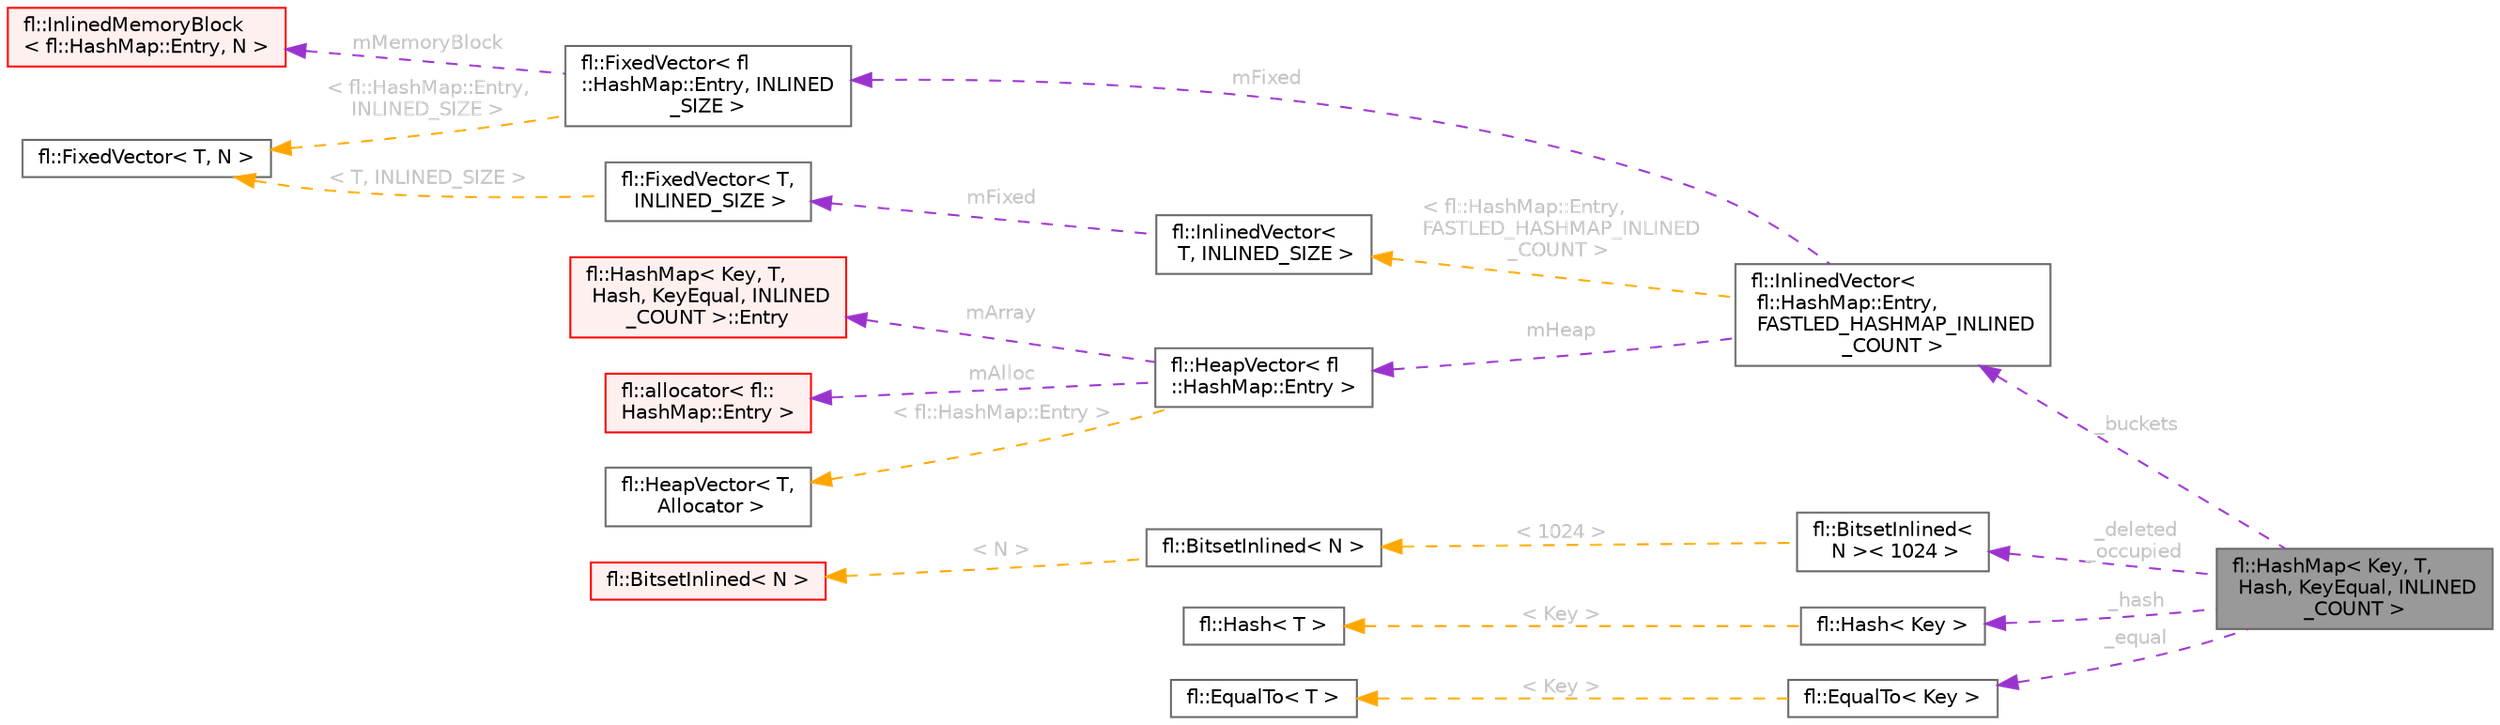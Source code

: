 digraph "fl::HashMap&lt; Key, T, Hash, KeyEqual, INLINED_COUNT &gt;"
{
 // INTERACTIVE_SVG=YES
 // LATEX_PDF_SIZE
  bgcolor="transparent";
  edge [fontname=Helvetica,fontsize=10,labelfontname=Helvetica,labelfontsize=10];
  node [fontname=Helvetica,fontsize=10,shape=box,height=0.2,width=0.4];
  rankdir="LR";
  Node1 [id="Node000001",label="fl::HashMap\< Key, T,\l Hash, KeyEqual, INLINED\l_COUNT \>",height=0.2,width=0.4,color="gray40", fillcolor="grey60", style="filled", fontcolor="black",tooltip=" "];
  Node2 -> Node1 [id="edge1_Node000001_Node000002",dir="back",color="darkorchid3",style="dashed",tooltip=" ",label=" _buckets",fontcolor="grey" ];
  Node2 [id="Node000002",label="fl::InlinedVector\<\l fl::HashMap::Entry,\l FASTLED_HASHMAP_INLINED\l_COUNT \>",height=0.2,width=0.4,color="gray40", fillcolor="white", style="filled",URL="$da/d18/classfl_1_1_inlined_vector.html",tooltip=" "];
  Node3 -> Node2 [id="edge2_Node000002_Node000003",dir="back",color="darkorchid3",style="dashed",tooltip=" ",label=" mFixed",fontcolor="grey" ];
  Node3 [id="Node000003",label="fl::FixedVector\< fl\l::HashMap::Entry, INLINED\l_SIZE \>",height=0.2,width=0.4,color="gray40", fillcolor="white", style="filled",URL="$d3/d73/classfl_1_1_fixed_vector.html",tooltip=" "];
  Node4 -> Node3 [id="edge3_Node000003_Node000004",dir="back",color="darkorchid3",style="dashed",tooltip=" ",label=" mMemoryBlock",fontcolor="grey" ];
  Node4 [id="Node000004",label="fl::InlinedMemoryBlock\l\< fl::HashMap::Entry, N \>",height=0.2,width=0.4,color="red", fillcolor="#FFF0F0", style="filled",URL="$da/dc5/structfl_1_1_inlined_memory_block.html",tooltip=" "];
  Node6 -> Node3 [id="edge4_Node000003_Node000006",dir="back",color="orange",style="dashed",tooltip=" ",label=" \< fl::HashMap::Entry,\l INLINED_SIZE \>",fontcolor="grey" ];
  Node6 [id="Node000006",label="fl::FixedVector\< T, N \>",height=0.2,width=0.4,color="gray40", fillcolor="white", style="filled",URL="$d3/d73/classfl_1_1_fixed_vector.html",tooltip=" "];
  Node7 -> Node2 [id="edge5_Node000002_Node000007",dir="back",color="darkorchid3",style="dashed",tooltip=" ",label=" mHeap",fontcolor="grey" ];
  Node7 [id="Node000007",label="fl::HeapVector\< fl\l::HashMap::Entry \>",height=0.2,width=0.4,color="gray40", fillcolor="white", style="filled",URL="$db/ddd/classfl_1_1_heap_vector.html",tooltip=" "];
  Node8 -> Node7 [id="edge6_Node000007_Node000008",dir="back",color="darkorchid3",style="dashed",tooltip=" ",label=" mArray",fontcolor="grey" ];
  Node8 [id="Node000008",label="fl::HashMap\< Key, T,\l Hash, KeyEqual, INLINED\l_COUNT \>::Entry",height=0.2,width=0.4,color="red", fillcolor="#FFF0F0", style="filled",URL="$de/d22/structfl_1_1_hash_map_1_1_entry.html",tooltip=" "];
  Node11 -> Node7 [id="edge7_Node000007_Node000011",dir="back",color="darkorchid3",style="dashed",tooltip=" ",label=" mAlloc",fontcolor="grey" ];
  Node11 [id="Node000011",label="fl::allocator\< fl::\lHashMap::Entry \>",height=0.2,width=0.4,color="red", fillcolor="#FFF0F0", style="filled",URL="$d8/dcd/classfl_1_1allocator.html",tooltip=" "];
  Node13 -> Node7 [id="edge8_Node000007_Node000013",dir="back",color="orange",style="dashed",tooltip=" ",label=" \< fl::HashMap::Entry \>",fontcolor="grey" ];
  Node13 [id="Node000013",label="fl::HeapVector\< T,\l Allocator \>",height=0.2,width=0.4,color="gray40", fillcolor="white", style="filled",URL="$db/ddd/classfl_1_1_heap_vector.html",tooltip=" "];
  Node14 -> Node2 [id="edge9_Node000002_Node000014",dir="back",color="orange",style="dashed",tooltip=" ",label=" \< fl::HashMap::Entry,\l FASTLED_HASHMAP_INLINED\l_COUNT \>",fontcolor="grey" ];
  Node14 [id="Node000014",label="fl::InlinedVector\<\l T, INLINED_SIZE \>",height=0.2,width=0.4,color="gray40", fillcolor="white", style="filled",URL="$da/d18/classfl_1_1_inlined_vector.html",tooltip=" "];
  Node15 -> Node14 [id="edge10_Node000014_Node000015",dir="back",color="darkorchid3",style="dashed",tooltip=" ",label=" mFixed",fontcolor="grey" ];
  Node15 [id="Node000015",label="fl::FixedVector\< T,\l INLINED_SIZE \>",height=0.2,width=0.4,color="gray40", fillcolor="white", style="filled",URL="$d3/d73/classfl_1_1_fixed_vector.html",tooltip=" "];
  Node6 -> Node15 [id="edge11_Node000015_Node000006",dir="back",color="orange",style="dashed",tooltip=" ",label=" \< T, INLINED_SIZE \>",fontcolor="grey" ];
  Node16 -> Node1 [id="edge12_Node000001_Node000016",dir="back",color="darkorchid3",style="dashed",tooltip=" ",label=" _deleted\n_occupied",fontcolor="grey" ];
  Node16 [id="Node000016",label="fl::BitsetInlined\<\l N \>\< 1024 \>",height=0.2,width=0.4,color="gray40", fillcolor="white", style="filled",URL="$d6/d6a/classfl_1_1_bitset_inlined.html",tooltip=" "];
  Node17 -> Node16 [id="edge13_Node000016_Node000017",dir="back",color="orange",style="dashed",tooltip=" ",label=" \< 1024 \>",fontcolor="grey" ];
  Node17 [id="Node000017",label="fl::BitsetInlined\< N \>",height=0.2,width=0.4,color="gray40", fillcolor="white", style="filled",URL="$d6/d6a/classfl_1_1_bitset_inlined.html",tooltip=" "];
  Node18 -> Node17 [id="edge14_Node000017_Node000018",dir="back",color="orange",style="dashed",tooltip=" ",label=" \< N \>",fontcolor="grey" ];
  Node18 [id="Node000018",label="fl::BitsetInlined\< N \>",height=0.2,width=0.4,color="red", fillcolor="#FFF0F0", style="filled",URL="$d6/d6a/classfl_1_1_bitset_inlined.html",tooltip="A Bitset implementation with inline storage that can grow if needed."];
  Node21 -> Node1 [id="edge15_Node000001_Node000021",dir="back",color="darkorchid3",style="dashed",tooltip=" ",label=" _hash",fontcolor="grey" ];
  Node21 [id="Node000021",label="fl::Hash\< Key \>",height=0.2,width=0.4,color="gray40", fillcolor="white", style="filled",URL="$d6/dfd/structfl_1_1_hash.html",tooltip=" "];
  Node22 -> Node21 [id="edge16_Node000021_Node000022",dir="back",color="orange",style="dashed",tooltip=" ",label=" \< Key \>",fontcolor="grey" ];
  Node22 [id="Node000022",label="fl::Hash\< T \>",height=0.2,width=0.4,color="gray40", fillcolor="white", style="filled",URL="$d6/dfd/structfl_1_1_hash.html",tooltip=" "];
  Node23 -> Node1 [id="edge17_Node000001_Node000023",dir="back",color="darkorchid3",style="dashed",tooltip=" ",label=" _equal",fontcolor="grey" ];
  Node23 [id="Node000023",label="fl::EqualTo\< Key \>",height=0.2,width=0.4,color="gray40", fillcolor="white", style="filled",URL="$d3/de5/structfl_1_1_equal_to.html",tooltip=" "];
  Node24 -> Node23 [id="edge18_Node000023_Node000024",dir="back",color="orange",style="dashed",tooltip=" ",label=" \< Key \>",fontcolor="grey" ];
  Node24 [id="Node000024",label="fl::EqualTo\< T \>",height=0.2,width=0.4,color="gray40", fillcolor="white", style="filled",URL="$d3/de5/structfl_1_1_equal_to.html",tooltip=" "];
}
